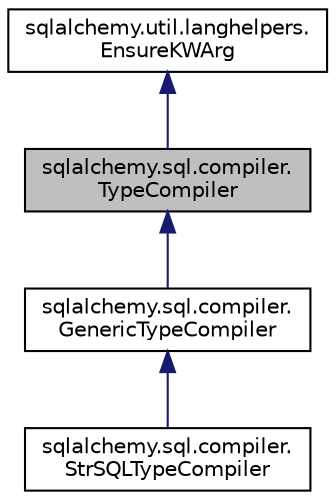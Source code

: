 digraph "sqlalchemy.sql.compiler.TypeCompiler"
{
 // LATEX_PDF_SIZE
  edge [fontname="Helvetica",fontsize="10",labelfontname="Helvetica",labelfontsize="10"];
  node [fontname="Helvetica",fontsize="10",shape=record];
  Node1 [label="sqlalchemy.sql.compiler.\lTypeCompiler",height=0.2,width=0.4,color="black", fillcolor="grey75", style="filled", fontcolor="black",tooltip=" "];
  Node2 -> Node1 [dir="back",color="midnightblue",fontsize="10",style="solid",fontname="Helvetica"];
  Node2 [label="sqlalchemy.util.langhelpers.\lEnsureKWArg",height=0.2,width=0.4,color="black", fillcolor="white", style="filled",URL="$classsqlalchemy_1_1util_1_1langhelpers_1_1EnsureKWArg.html",tooltip=" "];
  Node1 -> Node3 [dir="back",color="midnightblue",fontsize="10",style="solid",fontname="Helvetica"];
  Node3 [label="sqlalchemy.sql.compiler.\lGenericTypeCompiler",height=0.2,width=0.4,color="black", fillcolor="white", style="filled",URL="$classsqlalchemy_1_1sql_1_1compiler_1_1GenericTypeCompiler.html",tooltip=" "];
  Node3 -> Node4 [dir="back",color="midnightblue",fontsize="10",style="solid",fontname="Helvetica"];
  Node4 [label="sqlalchemy.sql.compiler.\lStrSQLTypeCompiler",height=0.2,width=0.4,color="black", fillcolor="white", style="filled",URL="$classsqlalchemy_1_1sql_1_1compiler_1_1StrSQLTypeCompiler.html",tooltip=" "];
}
